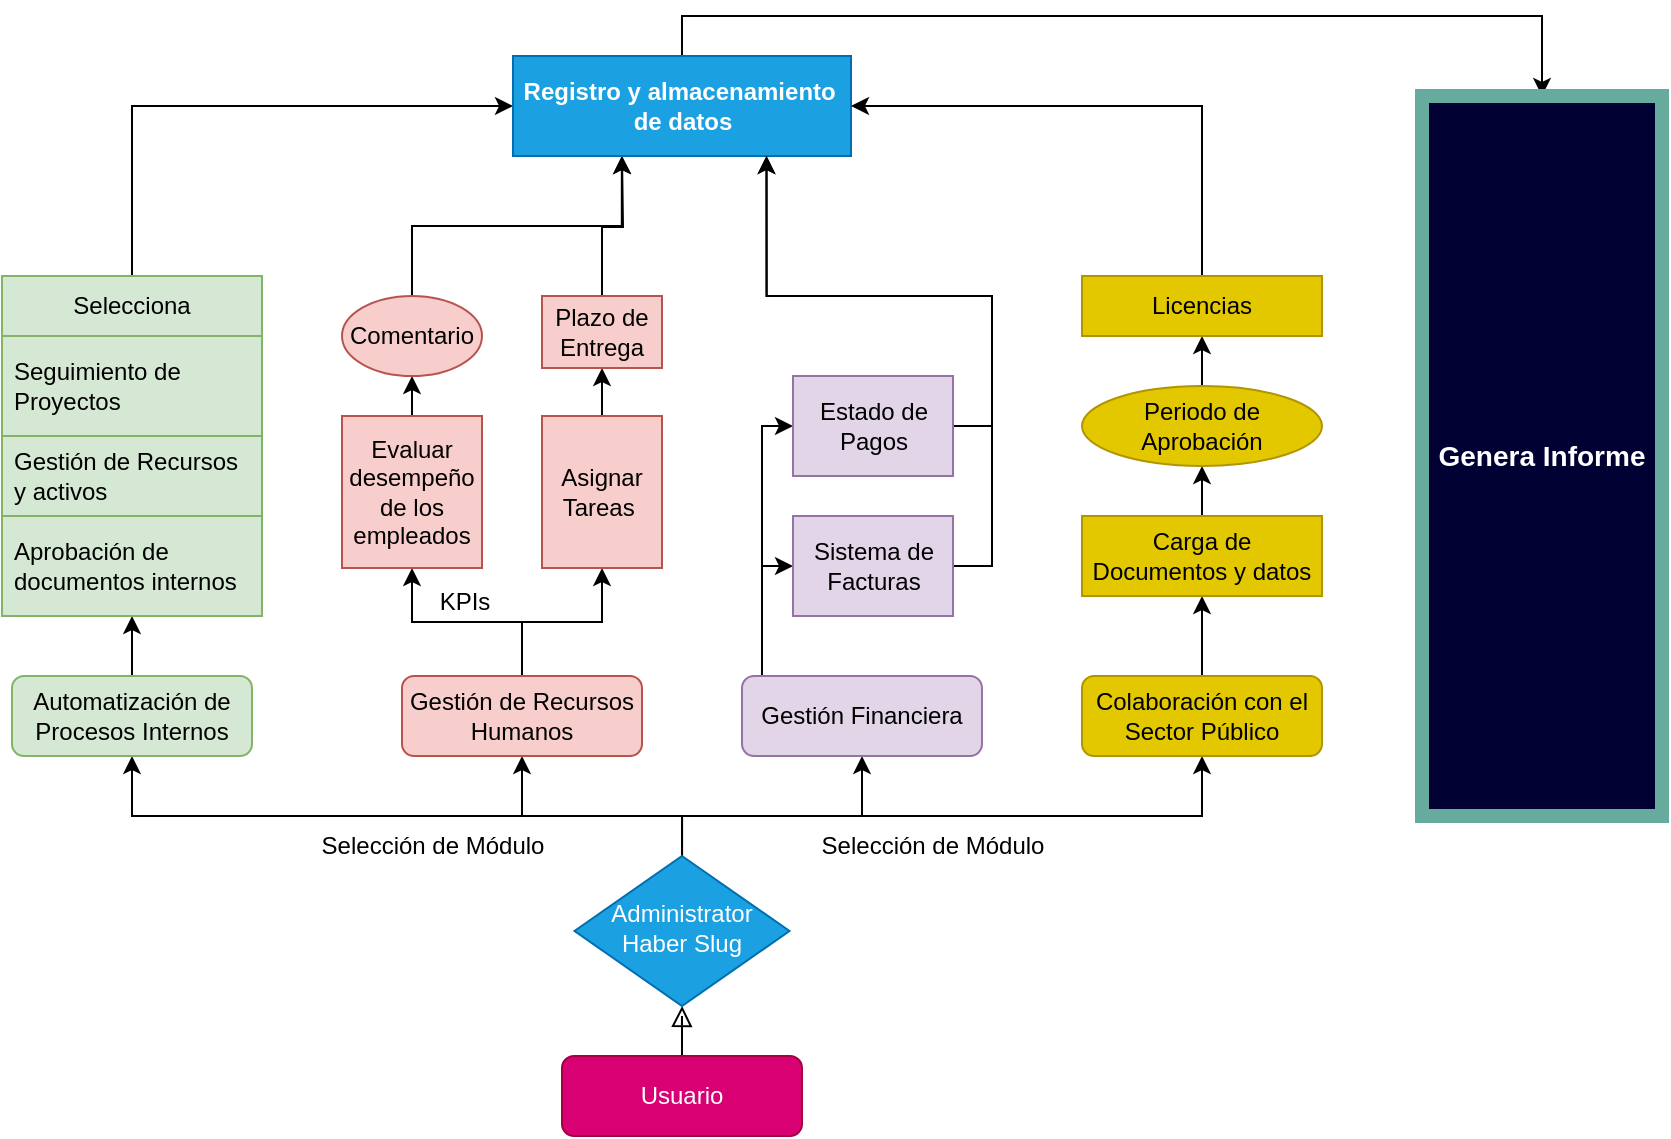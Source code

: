 <mxfile version="21.7.5" type="github">
  <diagram id="C5RBs43oDa-KdzZeNtuy" name="Page-1">
    <mxGraphModel dx="1855" dy="614" grid="1" gridSize="10" guides="1" tooltips="1" connect="1" arrows="1" fold="1" page="1" pageScale="1" pageWidth="827" pageHeight="1169" math="0" shadow="0">
      <root>
        <mxCell id="WIyWlLk6GJQsqaUBKTNV-0" />
        <mxCell id="WIyWlLk6GJQsqaUBKTNV-1" parent="WIyWlLk6GJQsqaUBKTNV-0" />
        <mxCell id="WIyWlLk6GJQsqaUBKTNV-2" value="" style="rounded=0;html=1;jettySize=auto;orthogonalLoop=1;fontSize=11;endArrow=block;endFill=0;endSize=8;strokeWidth=1;shadow=0;labelBackgroundColor=none;edgeStyle=orthogonalEdgeStyle;" parent="WIyWlLk6GJQsqaUBKTNV-1" source="WIyWlLk6GJQsqaUBKTNV-3" target="WIyWlLk6GJQsqaUBKTNV-6" edge="1">
          <mxGeometry relative="1" as="geometry" />
        </mxCell>
        <mxCell id="WIyWlLk6GJQsqaUBKTNV-3" value="Usuario" style="rounded=1;whiteSpace=wrap;html=1;fontSize=12;glass=0;strokeWidth=1;shadow=0;fillColor=#d80073;strokeColor=#A50040;fontColor=#ffffff;" parent="WIyWlLk6GJQsqaUBKTNV-1" vertex="1">
          <mxGeometry x="100" y="660" width="120" height="40" as="geometry" />
        </mxCell>
        <mxCell id="fj_9nTCWASsDrIXxVjkm-79" style="edgeStyle=orthogonalEdgeStyle;rounded=0;orthogonalLoop=1;jettySize=auto;html=1;entryX=0.5;entryY=1;entryDx=0;entryDy=0;" edge="1" parent="WIyWlLk6GJQsqaUBKTNV-1" source="WIyWlLk6GJQsqaUBKTNV-6" target="WIyWlLk6GJQsqaUBKTNV-7">
          <mxGeometry relative="1" as="geometry">
            <Array as="points">
              <mxPoint x="160" y="540" />
              <mxPoint x="-115" y="540" />
            </Array>
          </mxGeometry>
        </mxCell>
        <mxCell id="fj_9nTCWASsDrIXxVjkm-80" style="edgeStyle=orthogonalEdgeStyle;rounded=0;orthogonalLoop=1;jettySize=auto;html=1;exitX=0.5;exitY=0;exitDx=0;exitDy=0;entryX=0.5;entryY=1;entryDx=0;entryDy=0;" edge="1" parent="WIyWlLk6GJQsqaUBKTNV-1" source="WIyWlLk6GJQsqaUBKTNV-6" target="fj_9nTCWASsDrIXxVjkm-4">
          <mxGeometry relative="1" as="geometry">
            <Array as="points">
              <mxPoint x="160" y="540" />
              <mxPoint x="420" y="540" />
            </Array>
          </mxGeometry>
        </mxCell>
        <mxCell id="fj_9nTCWASsDrIXxVjkm-81" style="edgeStyle=orthogonalEdgeStyle;rounded=0;orthogonalLoop=1;jettySize=auto;html=1;exitX=0.5;exitY=0;exitDx=0;exitDy=0;entryX=0.5;entryY=1;entryDx=0;entryDy=0;" edge="1" parent="WIyWlLk6GJQsqaUBKTNV-1" source="WIyWlLk6GJQsqaUBKTNV-6" target="fj_9nTCWASsDrIXxVjkm-2">
          <mxGeometry relative="1" as="geometry">
            <Array as="points">
              <mxPoint x="160" y="540" />
              <mxPoint x="80" y="540" />
            </Array>
          </mxGeometry>
        </mxCell>
        <mxCell id="fj_9nTCWASsDrIXxVjkm-82" style="edgeStyle=orthogonalEdgeStyle;rounded=0;orthogonalLoop=1;jettySize=auto;html=1;exitX=0.5;exitY=0;exitDx=0;exitDy=0;entryX=0.5;entryY=1;entryDx=0;entryDy=0;" edge="1" parent="WIyWlLk6GJQsqaUBKTNV-1" source="WIyWlLk6GJQsqaUBKTNV-6" target="fj_9nTCWASsDrIXxVjkm-3">
          <mxGeometry relative="1" as="geometry">
            <Array as="points">
              <mxPoint x="160" y="540" />
              <mxPoint x="250" y="540" />
            </Array>
          </mxGeometry>
        </mxCell>
        <mxCell id="WIyWlLk6GJQsqaUBKTNV-6" value="Administrator Haber Slug" style="rhombus;whiteSpace=wrap;html=1;shadow=0;fontFamily=Helvetica;fontSize=12;align=center;strokeWidth=1;spacing=6;spacingTop=-4;fillColor=#1ba1e2;fontColor=#ffffff;strokeColor=#006EAF;" parent="WIyWlLk6GJQsqaUBKTNV-1" vertex="1">
          <mxGeometry x="106.25" y="560" width="107.5" height="75" as="geometry" />
        </mxCell>
        <mxCell id="fj_9nTCWASsDrIXxVjkm-44" value="" style="edgeStyle=orthogonalEdgeStyle;rounded=0;orthogonalLoop=1;jettySize=auto;html=1;entryX=0.5;entryY=1;entryDx=0;entryDy=0;entryPerimeter=0;" edge="1" parent="WIyWlLk6GJQsqaUBKTNV-1" source="WIyWlLk6GJQsqaUBKTNV-7" target="fj_9nTCWASsDrIXxVjkm-43">
          <mxGeometry relative="1" as="geometry">
            <mxPoint x="-115" y="450" as="targetPoint" />
          </mxGeometry>
        </mxCell>
        <mxCell id="WIyWlLk6GJQsqaUBKTNV-7" value="Automatización de Procesos Internos" style="rounded=1;whiteSpace=wrap;html=1;fontSize=12;glass=0;strokeWidth=1;shadow=0;fillColor=#d5e8d4;strokeColor=#82b366;" parent="WIyWlLk6GJQsqaUBKTNV-1" vertex="1">
          <mxGeometry x="-175" y="470" width="120" height="40" as="geometry" />
        </mxCell>
        <mxCell id="fj_9nTCWASsDrIXxVjkm-26" value="" style="edgeStyle=orthogonalEdgeStyle;rounded=0;orthogonalLoop=1;jettySize=auto;html=1;" edge="1" parent="WIyWlLk6GJQsqaUBKTNV-1" source="fj_9nTCWASsDrIXxVjkm-2" target="fj_9nTCWASsDrIXxVjkm-25">
          <mxGeometry relative="1" as="geometry" />
        </mxCell>
        <mxCell id="fj_9nTCWASsDrIXxVjkm-34" style="edgeStyle=orthogonalEdgeStyle;rounded=0;orthogonalLoop=1;jettySize=auto;html=1;exitX=0.5;exitY=0;exitDx=0;exitDy=0;entryX=0.5;entryY=1;entryDx=0;entryDy=0;" edge="1" parent="WIyWlLk6GJQsqaUBKTNV-1" source="fj_9nTCWASsDrIXxVjkm-2" target="fj_9nTCWASsDrIXxVjkm-33">
          <mxGeometry relative="1" as="geometry" />
        </mxCell>
        <mxCell id="fj_9nTCWASsDrIXxVjkm-2" value="Gestión de Recursos Humanos" style="rounded=1;whiteSpace=wrap;html=1;fontSize=12;glass=0;strokeWidth=1;shadow=0;fillColor=#f8cecc;strokeColor=#b85450;" vertex="1" parent="WIyWlLk6GJQsqaUBKTNV-1">
          <mxGeometry x="20" y="470" width="120" height="40" as="geometry" />
        </mxCell>
        <mxCell id="fj_9nTCWASsDrIXxVjkm-54" style="edgeStyle=orthogonalEdgeStyle;rounded=0;orthogonalLoop=1;jettySize=auto;html=1;exitX=0.25;exitY=0;exitDx=0;exitDy=0;entryX=0;entryY=0.5;entryDx=0;entryDy=0;" edge="1" parent="WIyWlLk6GJQsqaUBKTNV-1" source="fj_9nTCWASsDrIXxVjkm-3" target="fj_9nTCWASsDrIXxVjkm-49">
          <mxGeometry relative="1" as="geometry">
            <Array as="points">
              <mxPoint x="200" y="470" />
              <mxPoint x="200" y="415" />
            </Array>
          </mxGeometry>
        </mxCell>
        <mxCell id="fj_9nTCWASsDrIXxVjkm-60" style="edgeStyle=orthogonalEdgeStyle;rounded=0;orthogonalLoop=1;jettySize=auto;html=1;exitX=0.25;exitY=0;exitDx=0;exitDy=0;entryX=0;entryY=0.5;entryDx=0;entryDy=0;" edge="1" parent="WIyWlLk6GJQsqaUBKTNV-1" source="fj_9nTCWASsDrIXxVjkm-3" target="fj_9nTCWASsDrIXxVjkm-52">
          <mxGeometry relative="1" as="geometry">
            <Array as="points">
              <mxPoint x="200" y="470" />
              <mxPoint x="200" y="345" />
            </Array>
          </mxGeometry>
        </mxCell>
        <mxCell id="fj_9nTCWASsDrIXxVjkm-3" value="Gestión Financiera" style="rounded=1;whiteSpace=wrap;html=1;fontSize=12;glass=0;strokeWidth=1;shadow=0;fillColor=#e1d5e7;strokeColor=#9673a6;" vertex="1" parent="WIyWlLk6GJQsqaUBKTNV-1">
          <mxGeometry x="190" y="470" width="120" height="40" as="geometry" />
        </mxCell>
        <mxCell id="fj_9nTCWASsDrIXxVjkm-66" style="edgeStyle=orthogonalEdgeStyle;rounded=0;orthogonalLoop=1;jettySize=auto;html=1;exitX=0.5;exitY=0;exitDx=0;exitDy=0;entryX=0.5;entryY=1;entryDx=0;entryDy=0;" edge="1" parent="WIyWlLk6GJQsqaUBKTNV-1" source="fj_9nTCWASsDrIXxVjkm-4" target="fj_9nTCWASsDrIXxVjkm-61">
          <mxGeometry relative="1" as="geometry" />
        </mxCell>
        <mxCell id="fj_9nTCWASsDrIXxVjkm-4" value="Colaboración con el Sector Público" style="rounded=1;whiteSpace=wrap;html=1;fontSize=12;glass=0;strokeWidth=1;shadow=0;fillColor=#e3c800;strokeColor=#B09500;fontColor=#000000;" vertex="1" parent="WIyWlLk6GJQsqaUBKTNV-1">
          <mxGeometry x="360" y="470" width="120" height="40" as="geometry" />
        </mxCell>
        <mxCell id="fj_9nTCWASsDrIXxVjkm-19" value="Selección de Módulo" style="text;html=1;align=center;verticalAlign=middle;resizable=0;points=[];autosize=1;strokeColor=none;fillColor=none;" vertex="1" parent="WIyWlLk6GJQsqaUBKTNV-1">
          <mxGeometry x="-30" y="540" width="130" height="30" as="geometry" />
        </mxCell>
        <mxCell id="fj_9nTCWASsDrIXxVjkm-20" value="Selección de Módulo" style="text;html=1;align=center;verticalAlign=middle;resizable=0;points=[];autosize=1;strokeColor=none;fillColor=none;" vertex="1" parent="WIyWlLk6GJQsqaUBKTNV-1">
          <mxGeometry x="220" y="540" width="130" height="30" as="geometry" />
        </mxCell>
        <mxCell id="fj_9nTCWASsDrIXxVjkm-36" style="edgeStyle=orthogonalEdgeStyle;rounded=0;orthogonalLoop=1;jettySize=auto;html=1;exitX=0.5;exitY=0;exitDx=0;exitDy=0;entryX=0.5;entryY=1;entryDx=0;entryDy=0;" edge="1" parent="WIyWlLk6GJQsqaUBKTNV-1" source="fj_9nTCWASsDrIXxVjkm-25" target="fj_9nTCWASsDrIXxVjkm-35">
          <mxGeometry relative="1" as="geometry" />
        </mxCell>
        <mxCell id="fj_9nTCWASsDrIXxVjkm-25" value="Evaluar desempeño de los empleados" style="rounded=0;whiteSpace=wrap;html=1;fillColor=#f8cecc;strokeColor=#b85450;" vertex="1" parent="WIyWlLk6GJQsqaUBKTNV-1">
          <mxGeometry x="-10" y="340" width="70" height="76" as="geometry" />
        </mxCell>
        <mxCell id="fj_9nTCWASsDrIXxVjkm-27" value="KPIs" style="text;html=1;align=center;verticalAlign=middle;resizable=0;points=[];autosize=1;strokeColor=none;fillColor=none;" vertex="1" parent="WIyWlLk6GJQsqaUBKTNV-1">
          <mxGeometry x="26" y="418" width="50" height="30" as="geometry" />
        </mxCell>
        <mxCell id="fj_9nTCWASsDrIXxVjkm-38" value="" style="edgeStyle=orthogonalEdgeStyle;rounded=0;orthogonalLoop=1;jettySize=auto;html=1;" edge="1" parent="WIyWlLk6GJQsqaUBKTNV-1" source="fj_9nTCWASsDrIXxVjkm-33" target="fj_9nTCWASsDrIXxVjkm-37">
          <mxGeometry relative="1" as="geometry" />
        </mxCell>
        <mxCell id="fj_9nTCWASsDrIXxVjkm-33" value="Asignar Tareas&amp;nbsp;" style="rounded=0;whiteSpace=wrap;html=1;fillColor=#f8cecc;strokeColor=#b85450;" vertex="1" parent="WIyWlLk6GJQsqaUBKTNV-1">
          <mxGeometry x="90" y="340" width="60" height="76" as="geometry" />
        </mxCell>
        <mxCell id="fj_9nTCWASsDrIXxVjkm-72" style="edgeStyle=orthogonalEdgeStyle;rounded=0;orthogonalLoop=1;jettySize=auto;html=1;exitX=0.5;exitY=0;exitDx=0;exitDy=0;entryX=0.322;entryY=1;entryDx=0;entryDy=0;entryPerimeter=0;" edge="1" parent="WIyWlLk6GJQsqaUBKTNV-1" source="fj_9nTCWASsDrIXxVjkm-35" target="fj_9nTCWASsDrIXxVjkm-45">
          <mxGeometry relative="1" as="geometry" />
        </mxCell>
        <mxCell id="fj_9nTCWASsDrIXxVjkm-35" value="Comentario" style="ellipse;whiteSpace=wrap;html=1;fillColor=#f8cecc;strokeColor=#b85450;" vertex="1" parent="WIyWlLk6GJQsqaUBKTNV-1">
          <mxGeometry x="-10" y="280" width="70" height="40" as="geometry" />
        </mxCell>
        <mxCell id="fj_9nTCWASsDrIXxVjkm-73" style="edgeStyle=orthogonalEdgeStyle;rounded=0;orthogonalLoop=1;jettySize=auto;html=1;exitX=0.5;exitY=0;exitDx=0;exitDy=0;" edge="1" parent="WIyWlLk6GJQsqaUBKTNV-1" source="fj_9nTCWASsDrIXxVjkm-37">
          <mxGeometry relative="1" as="geometry">
            <mxPoint x="130" y="210" as="targetPoint" />
          </mxGeometry>
        </mxCell>
        <mxCell id="fj_9nTCWASsDrIXxVjkm-37" value="Plazo de Entrega" style="rounded=0;whiteSpace=wrap;html=1;fillColor=#f8cecc;strokeColor=#b85450;" vertex="1" parent="WIyWlLk6GJQsqaUBKTNV-1">
          <mxGeometry x="90" y="280" width="60" height="36" as="geometry" />
        </mxCell>
        <mxCell id="fj_9nTCWASsDrIXxVjkm-71" style="edgeStyle=orthogonalEdgeStyle;rounded=0;orthogonalLoop=1;jettySize=auto;html=1;entryX=0;entryY=0.5;entryDx=0;entryDy=0;" edge="1" parent="WIyWlLk6GJQsqaUBKTNV-1" source="fj_9nTCWASsDrIXxVjkm-40" target="fj_9nTCWASsDrIXxVjkm-45">
          <mxGeometry relative="1" as="geometry">
            <Array as="points">
              <mxPoint x="-115" y="185" />
            </Array>
          </mxGeometry>
        </mxCell>
        <mxCell id="fj_9nTCWASsDrIXxVjkm-40" value="Selecciona" style="swimlane;fontStyle=0;childLayout=stackLayout;horizontal=1;startSize=30;horizontalStack=0;resizeParent=1;resizeParentMax=0;resizeLast=0;collapsible=1;marginBottom=0;whiteSpace=wrap;html=1;fillColor=#d5e8d4;strokeColor=#82b366;" vertex="1" parent="WIyWlLk6GJQsqaUBKTNV-1">
          <mxGeometry x="-180" y="270" width="130" height="170" as="geometry" />
        </mxCell>
        <mxCell id="fj_9nTCWASsDrIXxVjkm-41" value="Seguimiento de Proyectos" style="text;strokeColor=#82b366;fillColor=#d5e8d4;align=left;verticalAlign=middle;spacingLeft=4;spacingRight=4;overflow=hidden;points=[[0,0.5],[1,0.5]];portConstraint=eastwest;rotatable=0;whiteSpace=wrap;html=1;" vertex="1" parent="fj_9nTCWASsDrIXxVjkm-40">
          <mxGeometry y="30" width="130" height="50" as="geometry" />
        </mxCell>
        <mxCell id="fj_9nTCWASsDrIXxVjkm-42" value="Gestión de Recursos y activos" style="text;strokeColor=#82b366;fillColor=#d5e8d4;align=left;verticalAlign=middle;spacingLeft=4;spacingRight=4;overflow=hidden;points=[[0,0.5],[1,0.5]];portConstraint=eastwest;rotatable=0;whiteSpace=wrap;html=1;" vertex="1" parent="fj_9nTCWASsDrIXxVjkm-40">
          <mxGeometry y="80" width="130" height="40" as="geometry" />
        </mxCell>
        <mxCell id="fj_9nTCWASsDrIXxVjkm-43" value="Aprobación de documentos internos" style="text;strokeColor=#82b366;fillColor=#d5e8d4;align=left;verticalAlign=middle;spacingLeft=4;spacingRight=4;overflow=hidden;points=[[0,0.5],[1,0.5]];portConstraint=eastwest;rotatable=0;whiteSpace=wrap;html=1;" vertex="1" parent="fj_9nTCWASsDrIXxVjkm-40">
          <mxGeometry y="120" width="130" height="50" as="geometry" />
        </mxCell>
        <mxCell id="fj_9nTCWASsDrIXxVjkm-84" style="edgeStyle=orthogonalEdgeStyle;rounded=0;orthogonalLoop=1;jettySize=auto;html=1;exitX=0.5;exitY=0;exitDx=0;exitDy=0;entryX=0.5;entryY=0;entryDx=0;entryDy=0;" edge="1" parent="WIyWlLk6GJQsqaUBKTNV-1" source="fj_9nTCWASsDrIXxVjkm-45" target="fj_9nTCWASsDrIXxVjkm-83">
          <mxGeometry relative="1" as="geometry" />
        </mxCell>
        <mxCell id="fj_9nTCWASsDrIXxVjkm-45" value="Registro y almacenamiento&amp;nbsp; de datos" style="rounded=0;whiteSpace=wrap;html=1;fontStyle=1;fillColor=#1ba1e2;fontColor=#ffffff;strokeColor=#006EAF;" vertex="1" parent="WIyWlLk6GJQsqaUBKTNV-1">
          <mxGeometry x="75.5" y="160" width="169" height="50" as="geometry" />
        </mxCell>
        <mxCell id="fj_9nTCWASsDrIXxVjkm-77" style="edgeStyle=orthogonalEdgeStyle;rounded=0;orthogonalLoop=1;jettySize=auto;html=1;exitX=1;exitY=0.5;exitDx=0;exitDy=0;entryX=0.75;entryY=1;entryDx=0;entryDy=0;" edge="1" parent="WIyWlLk6GJQsqaUBKTNV-1" source="fj_9nTCWASsDrIXxVjkm-49" target="fj_9nTCWASsDrIXxVjkm-45">
          <mxGeometry relative="1" as="geometry">
            <Array as="points">
              <mxPoint x="315" y="415" />
              <mxPoint x="315" y="280" />
              <mxPoint x="202" y="280" />
            </Array>
          </mxGeometry>
        </mxCell>
        <mxCell id="fj_9nTCWASsDrIXxVjkm-49" value="Sistema de Facturas" style="rounded=0;whiteSpace=wrap;html=1;fillColor=#e1d5e7;strokeColor=#9673a6;" vertex="1" parent="WIyWlLk6GJQsqaUBKTNV-1">
          <mxGeometry x="215.5" y="390" width="80" height="50" as="geometry" />
        </mxCell>
        <mxCell id="fj_9nTCWASsDrIXxVjkm-76" style="edgeStyle=orthogonalEdgeStyle;rounded=0;orthogonalLoop=1;jettySize=auto;html=1;exitX=1;exitY=0.5;exitDx=0;exitDy=0;entryX=0.75;entryY=1;entryDx=0;entryDy=0;" edge="1" parent="WIyWlLk6GJQsqaUBKTNV-1" source="fj_9nTCWASsDrIXxVjkm-52" target="fj_9nTCWASsDrIXxVjkm-45">
          <mxGeometry relative="1" as="geometry">
            <Array as="points">
              <mxPoint x="315" y="345" />
              <mxPoint x="315" y="280" />
              <mxPoint x="202" y="280" />
            </Array>
          </mxGeometry>
        </mxCell>
        <mxCell id="fj_9nTCWASsDrIXxVjkm-52" value="Estado de Pagos" style="rounded=0;whiteSpace=wrap;html=1;fillColor=#e1d5e7;strokeColor=#9673a6;" vertex="1" parent="WIyWlLk6GJQsqaUBKTNV-1">
          <mxGeometry x="215.5" y="320" width="80" height="50" as="geometry" />
        </mxCell>
        <mxCell id="fj_9nTCWASsDrIXxVjkm-69" style="edgeStyle=orthogonalEdgeStyle;rounded=0;orthogonalLoop=1;jettySize=auto;html=1;exitX=0.5;exitY=0;exitDx=0;exitDy=0;entryX=0.5;entryY=1;entryDx=0;entryDy=0;" edge="1" parent="WIyWlLk6GJQsqaUBKTNV-1" source="fj_9nTCWASsDrIXxVjkm-61" target="fj_9nTCWASsDrIXxVjkm-62">
          <mxGeometry relative="1" as="geometry" />
        </mxCell>
        <mxCell id="fj_9nTCWASsDrIXxVjkm-61" value="Carga de Documentos y datos" style="rounded=0;whiteSpace=wrap;html=1;fillColor=#e3c800;fontColor=#000000;strokeColor=#B09500;" vertex="1" parent="WIyWlLk6GJQsqaUBKTNV-1">
          <mxGeometry x="360" y="390" width="120" height="40" as="geometry" />
        </mxCell>
        <mxCell id="fj_9nTCWASsDrIXxVjkm-70" style="edgeStyle=orthogonalEdgeStyle;rounded=0;orthogonalLoop=1;jettySize=auto;html=1;exitX=0.5;exitY=0;exitDx=0;exitDy=0;entryX=0.5;entryY=1;entryDx=0;entryDy=0;" edge="1" parent="WIyWlLk6GJQsqaUBKTNV-1" source="fj_9nTCWASsDrIXxVjkm-62" target="fj_9nTCWASsDrIXxVjkm-63">
          <mxGeometry relative="1" as="geometry" />
        </mxCell>
        <mxCell id="fj_9nTCWASsDrIXxVjkm-62" value="Periodo de Aprobación" style="ellipse;whiteSpace=wrap;html=1;fillColor=#e3c800;fontColor=#000000;strokeColor=#B09500;" vertex="1" parent="WIyWlLk6GJQsqaUBKTNV-1">
          <mxGeometry x="360" y="325" width="120" height="40" as="geometry" />
        </mxCell>
        <mxCell id="fj_9nTCWASsDrIXxVjkm-78" style="edgeStyle=orthogonalEdgeStyle;rounded=0;orthogonalLoop=1;jettySize=auto;html=1;entryX=1;entryY=0.5;entryDx=0;entryDy=0;" edge="1" parent="WIyWlLk6GJQsqaUBKTNV-1" source="fj_9nTCWASsDrIXxVjkm-63" target="fj_9nTCWASsDrIXxVjkm-45">
          <mxGeometry relative="1" as="geometry">
            <Array as="points">
              <mxPoint x="420" y="185" />
            </Array>
          </mxGeometry>
        </mxCell>
        <mxCell id="fj_9nTCWASsDrIXxVjkm-63" value="Licencias" style="rounded=0;whiteSpace=wrap;html=1;fillColor=#e3c800;fontColor=#000000;strokeColor=#B09500;" vertex="1" parent="WIyWlLk6GJQsqaUBKTNV-1">
          <mxGeometry x="360" y="270" width="120" height="30" as="geometry" />
        </mxCell>
        <mxCell id="fj_9nTCWASsDrIXxVjkm-83" value="Genera Informe" style="rounded=0;whiteSpace=wrap;html=1;fillColor=#000033;fontColor=#ffffff;strokeColor=#67AB9F;strokeWidth=7;fontStyle=1;fontSize=14;" vertex="1" parent="WIyWlLk6GJQsqaUBKTNV-1">
          <mxGeometry x="530" y="180" width="120" height="360" as="geometry" />
        </mxCell>
      </root>
    </mxGraphModel>
  </diagram>
</mxfile>
